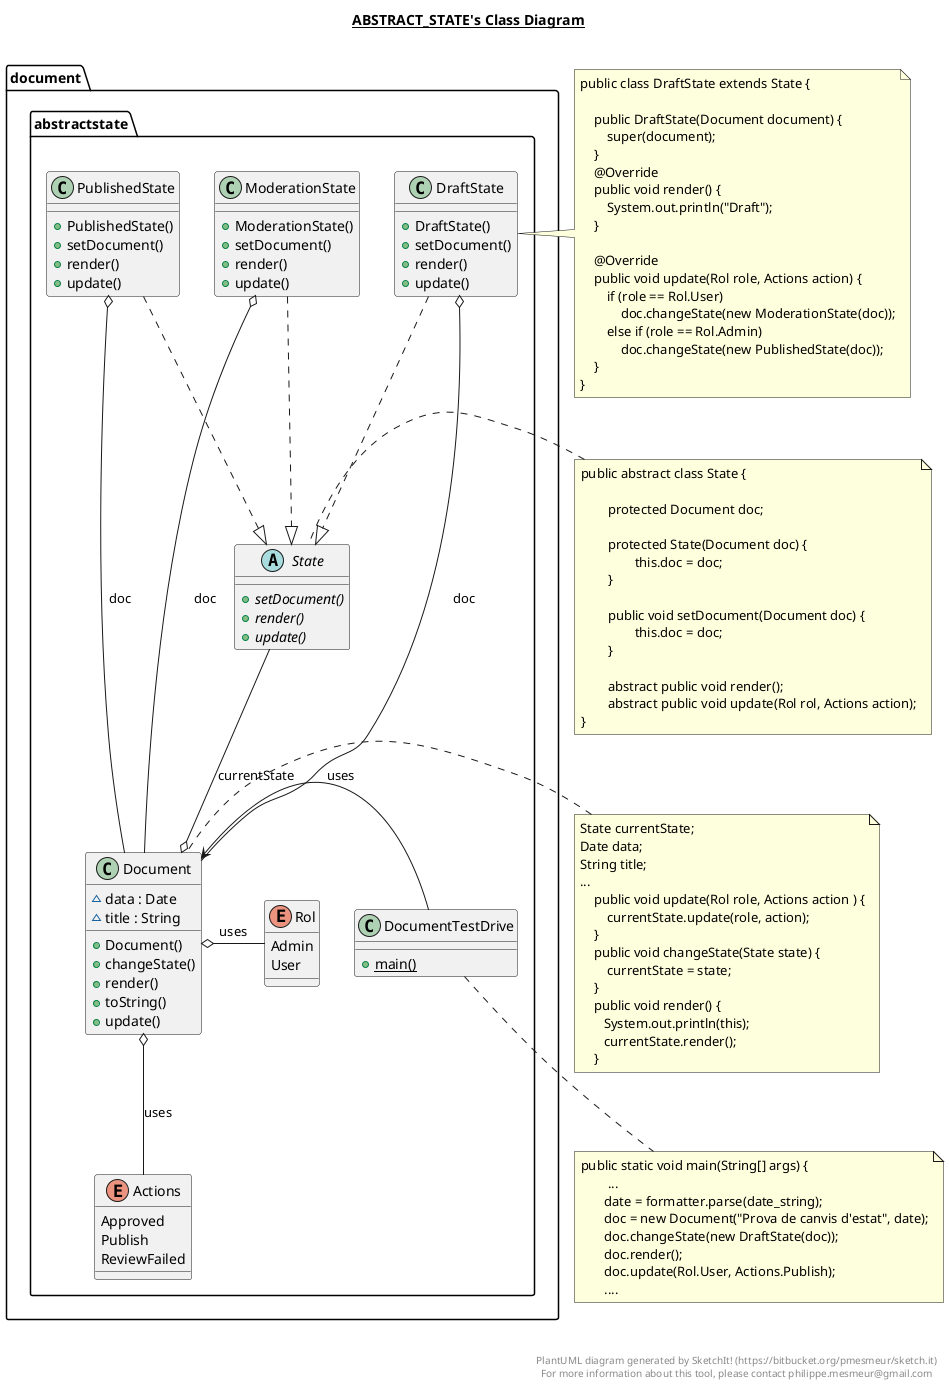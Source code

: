 @startuml

title __ABSTRACT_STATE's Class Diagram__\n

  namespace document.abstractstate {
    enum Actions {
      Approved
      Publish
      ReviewFailed
    }
  }
  

  namespace document.abstractstate {
    class document.abstractstate.Document {
        ~ data : Date
        ~ title : String
        + Document()
        + changeState()
        + render()
        + toString()
        + update()
    }
  }
  

  namespace document.abstractstate {
    class document.abstractstate.DocumentTestDrive {
        {static} + main()
    }
  }
  

  namespace document.abstractstate {
    class document.abstractstate.DraftState {
        + DraftState()
        + setDocument()
        + render()
        + update()
    }
  }
  

  namespace document.abstractstate {
    class document.abstractstate.ModerationState {
        + ModerationState()
        + setDocument()
        + render()
        + update()
    }
  }
  

  namespace document.abstractstate {
    class document.abstractstate.PublishedState {
        + PublishedState()
        + setDocument()
        + render()
        + update()
    }
  }
  

  namespace document.abstractstate {
    enum Rol {
      Admin
      User
    }
  }
  

  namespace document.abstractstate {
    abstract class document.abstractstate.State {
        {abstract} + setDocument()
        {abstract} + render()
        {abstract} + update()
    }
  }
  

  document.abstractstate.Document o-up- document.abstractstate.State : currentState
  document.abstractstate.DraftState .down.|> document.abstractstate.State
  document.abstractstate.DraftState o-- document.abstractstate.Document : doc
  document.abstractstate.ModerationState .down.|> document.abstractstate.State
  document.abstractstate.ModerationState o-- document.abstractstate.Document : doc
  document.abstractstate.PublishedState .down.|> document.abstractstate.State
  document.abstractstate.PublishedState o-- document.abstractstate.Document : doc
document.abstractstate.DocumentTestDrive -right->document.abstractstate.Document: uses
document.abstractstate.Document o-right- document.abstractstate.Rol :uses
document.abstractstate.Document o-down- document.abstractstate.Actions :uses

note left of document.abstractstate.Document
    State currentState;
    Date data;
    String title;
    ...
        public void update(Rol role, Actions action ) {
            currentState.update(role, action);
        }
        public void changeState(State state) {
            currentState = state;
        }
        public void render() {
           System.out.println(this);
           currentState.render();
        }
end note

note left of document.abstractstate.DraftState
    public class DraftState extends State {

        public DraftState(Document document) {
            super(document);
        }
        @Override
        public void render() {
            System.out.println("Draft");
        }

        @Override
        public void update(Rol role, Actions action) {
            if (role == Rol.User)
                doc.changeState(new ModerationState(doc));
            else if (role == Rol.Admin)
                doc.changeState(new PublishedState(doc));
        }
    }
end note
note left of document.abstractstate.State
    public abstract class State {

    	protected Document doc;

    	protected State(Document doc) {
    		this.doc = doc;
    	}

    	public void setDocument(Document doc) {
    		this.doc = doc;
    	}

    	abstract public void render();
    	abstract public void update(Rol rol, Actions action);
    }
end note

note bottom of document.abstractstate.DocumentTestDrive
public static void main(String[] args) {
        ...
       date = formatter.parse(date_string);
       doc = new Document("Prova de canvis d'estat", date);
       doc.changeState(new DraftState(doc));
       doc.render();
       doc.update(Rol.User, Actions.Publish);
       ....
end note
right footer


PlantUML diagram generated by SketchIt! (https://bitbucket.org/pmesmeur/sketch.it)
For more information about this tool, please contact philippe.mesmeur@gmail.com
endfooter

@enduml

